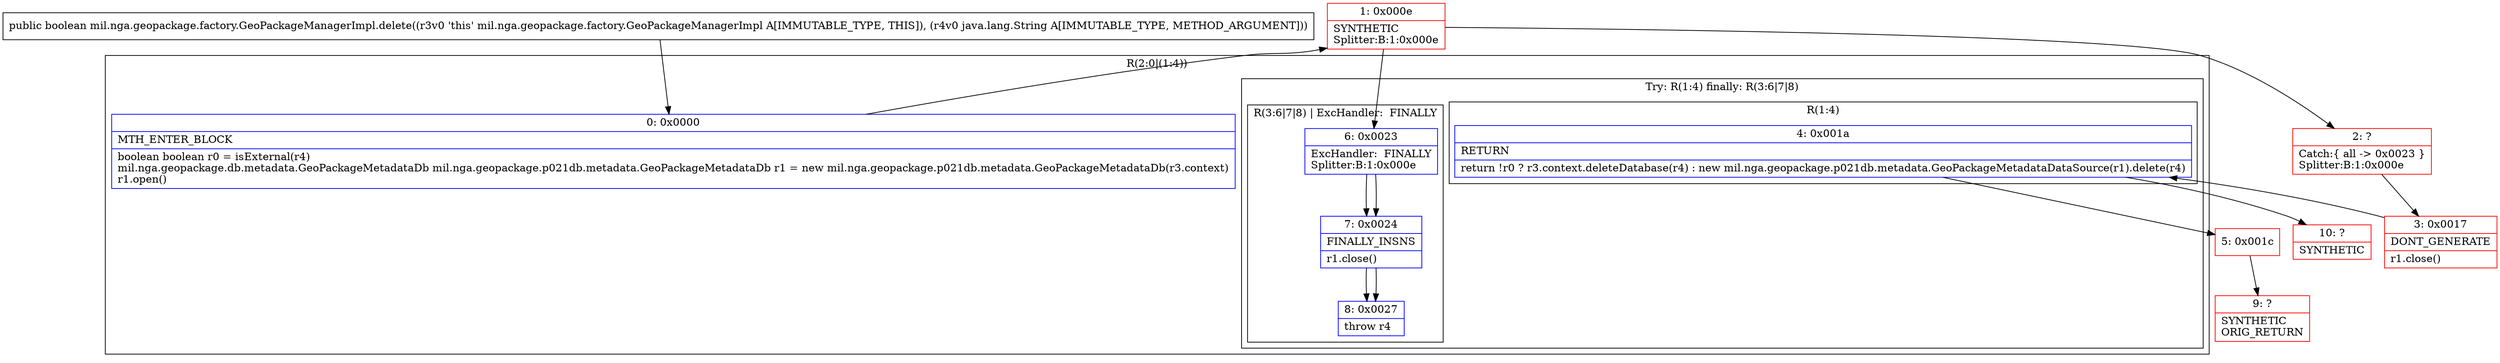 digraph "CFG formil.nga.geopackage.factory.GeoPackageManagerImpl.delete(Ljava\/lang\/String;)Z" {
subgraph cluster_Region_1561433061 {
label = "R(2:0|(1:4))";
node [shape=record,color=blue];
Node_0 [shape=record,label="{0\:\ 0x0000|MTH_ENTER_BLOCK\l|boolean boolean r0 = isExternal(r4)\lmil.nga.geopackage.db.metadata.GeoPackageMetadataDb mil.nga.geopackage.p021db.metadata.GeoPackageMetadataDb r1 = new mil.nga.geopackage.p021db.metadata.GeoPackageMetadataDb(r3.context)\lr1.open()\l}"];
subgraph cluster_TryCatchRegion_199888144 {
label = "Try: R(1:4) finally: R(3:6|7|8)";
node [shape=record,color=blue];
subgraph cluster_Region_730099907 {
label = "R(1:4)";
node [shape=record,color=blue];
Node_4 [shape=record,label="{4\:\ 0x001a|RETURN\l|return !r0 ? r3.context.deleteDatabase(r4) : new mil.nga.geopackage.p021db.metadata.GeoPackageMetadataDataSource(r1).delete(r4)\l}"];
}
subgraph cluster_Region_881347382 {
label = "R(3:6|7|8) | ExcHandler:  FINALLY\l";
node [shape=record,color=blue];
Node_6 [shape=record,label="{6\:\ 0x0023|ExcHandler:  FINALLY\lSplitter:B:1:0x000e\l}"];
Node_7 [shape=record,label="{7\:\ 0x0024|FINALLY_INSNS\l|r1.close()\l}"];
Node_8 [shape=record,label="{8\:\ 0x0027|throw r4\l}"];
}
}
}
subgraph cluster_Region_881347382 {
label = "R(3:6|7|8) | ExcHandler:  FINALLY\l";
node [shape=record,color=blue];
Node_6 [shape=record,label="{6\:\ 0x0023|ExcHandler:  FINALLY\lSplitter:B:1:0x000e\l}"];
Node_7 [shape=record,label="{7\:\ 0x0024|FINALLY_INSNS\l|r1.close()\l}"];
Node_8 [shape=record,label="{8\:\ 0x0027|throw r4\l}"];
}
Node_1 [shape=record,color=red,label="{1\:\ 0x000e|SYNTHETIC\lSplitter:B:1:0x000e\l}"];
Node_2 [shape=record,color=red,label="{2\:\ ?|Catch:\{ all \-\> 0x0023 \}\lSplitter:B:1:0x000e\l}"];
Node_3 [shape=record,color=red,label="{3\:\ 0x0017|DONT_GENERATE\l|r1.close()\l}"];
Node_5 [shape=record,color=red,label="{5\:\ 0x001c}"];
Node_9 [shape=record,color=red,label="{9\:\ ?|SYNTHETIC\lORIG_RETURN\l}"];
Node_10 [shape=record,color=red,label="{10\:\ ?|SYNTHETIC\l}"];
MethodNode[shape=record,label="{public boolean mil.nga.geopackage.factory.GeoPackageManagerImpl.delete((r3v0 'this' mil.nga.geopackage.factory.GeoPackageManagerImpl A[IMMUTABLE_TYPE, THIS]), (r4v0 java.lang.String A[IMMUTABLE_TYPE, METHOD_ARGUMENT])) }"];
MethodNode -> Node_0;
Node_0 -> Node_1;
Node_4 -> Node_5;
Node_4 -> Node_10;
Node_6 -> Node_7;
Node_7 -> Node_8;
Node_6 -> Node_7;
Node_7 -> Node_8;
Node_1 -> Node_2;
Node_1 -> Node_6;
Node_2 -> Node_3;
Node_3 -> Node_4;
Node_5 -> Node_9;
}

